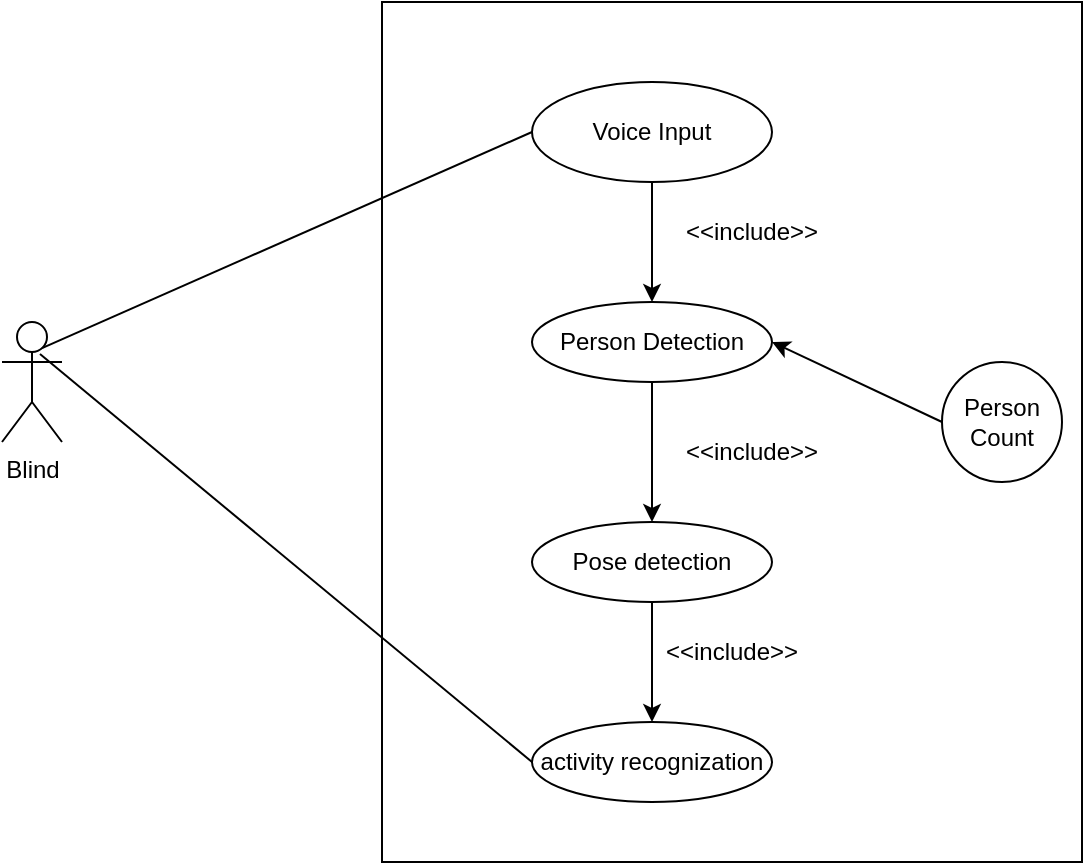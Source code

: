 <mxfile version="20.6.0" type="github">
  <diagram name="Page-1" id="c4acf3e9-155e-7222-9cf6-157b1a14988f">
    <mxGraphModel dx="794" dy="493" grid="1" gridSize="10" guides="1" tooltips="1" connect="1" arrows="1" fold="1" page="1" pageScale="1" pageWidth="850" pageHeight="1100" background="none" math="0" shadow="0">
      <root>
        <mxCell id="0" />
        <mxCell id="1" parent="0" />
        <mxCell id="MUdtubms9sKat610m0NK-1" value="Blind" style="shape=umlActor;verticalLabelPosition=bottom;verticalAlign=top;html=1;" parent="1" vertex="1">
          <mxGeometry x="80" y="180" width="30" height="60" as="geometry" />
        </mxCell>
        <mxCell id="oqH2r3hoesfP-rXsv06T-1" value="" style="rounded=0;whiteSpace=wrap;html=1;" vertex="1" parent="1">
          <mxGeometry x="270" y="20" width="350" height="430" as="geometry" />
        </mxCell>
        <mxCell id="oqH2r3hoesfP-rXsv06T-2" value="Voice Input&lt;br&gt;" style="ellipse;whiteSpace=wrap;html=1;" vertex="1" parent="1">
          <mxGeometry x="345" y="60" width="120" height="50" as="geometry" />
        </mxCell>
        <mxCell id="oqH2r3hoesfP-rXsv06T-5" value="Person Detection" style="ellipse;whiteSpace=wrap;html=1;" vertex="1" parent="1">
          <mxGeometry x="345" y="170" width="120" height="40" as="geometry" />
        </mxCell>
        <mxCell id="oqH2r3hoesfP-rXsv06T-7" value="Pose detection" style="ellipse;whiteSpace=wrap;html=1;" vertex="1" parent="1">
          <mxGeometry x="345" y="280" width="120" height="40" as="geometry" />
        </mxCell>
        <mxCell id="oqH2r3hoesfP-rXsv06T-9" value="activity recognization" style="ellipse;whiteSpace=wrap;html=1;" vertex="1" parent="1">
          <mxGeometry x="345" y="380" width="120" height="40" as="geometry" />
        </mxCell>
        <mxCell id="oqH2r3hoesfP-rXsv06T-20" value="&amp;lt;&amp;lt;include&amp;gt;&amp;gt;" style="text;html=1;strokeColor=none;fillColor=none;align=center;verticalAlign=middle;whiteSpace=wrap;rounded=0;" vertex="1" parent="1">
          <mxGeometry x="425" y="120" width="60" height="30" as="geometry" />
        </mxCell>
        <mxCell id="oqH2r3hoesfP-rXsv06T-21" value="&amp;lt;&amp;lt;include&amp;gt;&amp;gt;" style="text;html=1;strokeColor=none;fillColor=none;align=center;verticalAlign=middle;whiteSpace=wrap;rounded=0;" vertex="1" parent="1">
          <mxGeometry x="425" y="230" width="60" height="30" as="geometry" />
        </mxCell>
        <mxCell id="oqH2r3hoesfP-rXsv06T-22" value="&amp;lt;&amp;lt;include&amp;gt;&amp;gt;" style="text;html=1;strokeColor=none;fillColor=none;align=center;verticalAlign=middle;whiteSpace=wrap;rounded=0;" vertex="1" parent="1">
          <mxGeometry x="415" y="330" width="60" height="30" as="geometry" />
        </mxCell>
        <mxCell id="oqH2r3hoesfP-rXsv06T-25" value="" style="endArrow=none;html=1;rounded=0;exitX=0.667;exitY=0.217;exitDx=0;exitDy=0;exitPerimeter=0;entryX=0;entryY=0.5;entryDx=0;entryDy=0;" edge="1" parent="1" source="MUdtubms9sKat610m0NK-1" target="oqH2r3hoesfP-rXsv06T-2">
          <mxGeometry width="50" height="50" relative="1" as="geometry">
            <mxPoint x="400" y="240" as="sourcePoint" />
            <mxPoint x="450" y="190" as="targetPoint" />
          </mxGeometry>
        </mxCell>
        <mxCell id="oqH2r3hoesfP-rXsv06T-26" value="" style="endArrow=none;html=1;rounded=0;exitX=0.633;exitY=0.267;exitDx=0;exitDy=0;exitPerimeter=0;entryX=0;entryY=0.5;entryDx=0;entryDy=0;" edge="1" parent="1" source="MUdtubms9sKat610m0NK-1" target="oqH2r3hoesfP-rXsv06T-9">
          <mxGeometry width="50" height="50" relative="1" as="geometry">
            <mxPoint x="400" y="240" as="sourcePoint" />
            <mxPoint x="450" y="190" as="targetPoint" />
          </mxGeometry>
        </mxCell>
        <mxCell id="oqH2r3hoesfP-rXsv06T-28" value="" style="endArrow=classic;html=1;rounded=0;exitX=0.5;exitY=1;exitDx=0;exitDy=0;entryX=0.5;entryY=0;entryDx=0;entryDy=0;" edge="1" parent="1" source="oqH2r3hoesfP-rXsv06T-2" target="oqH2r3hoesfP-rXsv06T-5">
          <mxGeometry width="50" height="50" relative="1" as="geometry">
            <mxPoint x="400" y="240" as="sourcePoint" />
            <mxPoint x="450" y="190" as="targetPoint" />
          </mxGeometry>
        </mxCell>
        <mxCell id="oqH2r3hoesfP-rXsv06T-29" value="" style="endArrow=classic;html=1;rounded=0;exitX=0.5;exitY=1;exitDx=0;exitDy=0;" edge="1" parent="1" source="oqH2r3hoesfP-rXsv06T-5" target="oqH2r3hoesfP-rXsv06T-7">
          <mxGeometry width="50" height="50" relative="1" as="geometry">
            <mxPoint x="400" y="240" as="sourcePoint" />
            <mxPoint x="450" y="190" as="targetPoint" />
          </mxGeometry>
        </mxCell>
        <mxCell id="oqH2r3hoesfP-rXsv06T-30" value="" style="endArrow=classic;html=1;rounded=0;exitX=0.5;exitY=1;exitDx=0;exitDy=0;entryX=0.5;entryY=0;entryDx=0;entryDy=0;" edge="1" parent="1" source="oqH2r3hoesfP-rXsv06T-7" target="oqH2r3hoesfP-rXsv06T-9">
          <mxGeometry width="50" height="50" relative="1" as="geometry">
            <mxPoint x="400" y="240" as="sourcePoint" />
            <mxPoint x="450" y="190" as="targetPoint" />
          </mxGeometry>
        </mxCell>
        <mxCell id="oqH2r3hoesfP-rXsv06T-31" value="" style="endArrow=classic;html=1;rounded=0;entryX=1;entryY=0.5;entryDx=0;entryDy=0;exitX=0;exitY=0.5;exitDx=0;exitDy=0;" edge="1" parent="1" source="oqH2r3hoesfP-rXsv06T-32" target="oqH2r3hoesfP-rXsv06T-5">
          <mxGeometry width="50" height="50" relative="1" as="geometry">
            <mxPoint x="510" y="240" as="sourcePoint" />
            <mxPoint x="550" y="190" as="targetPoint" />
          </mxGeometry>
        </mxCell>
        <mxCell id="oqH2r3hoesfP-rXsv06T-32" value="Person Count" style="ellipse;whiteSpace=wrap;html=1;aspect=fixed;" vertex="1" parent="1">
          <mxGeometry x="550" y="200" width="60" height="60" as="geometry" />
        </mxCell>
      </root>
    </mxGraphModel>
  </diagram>
</mxfile>
